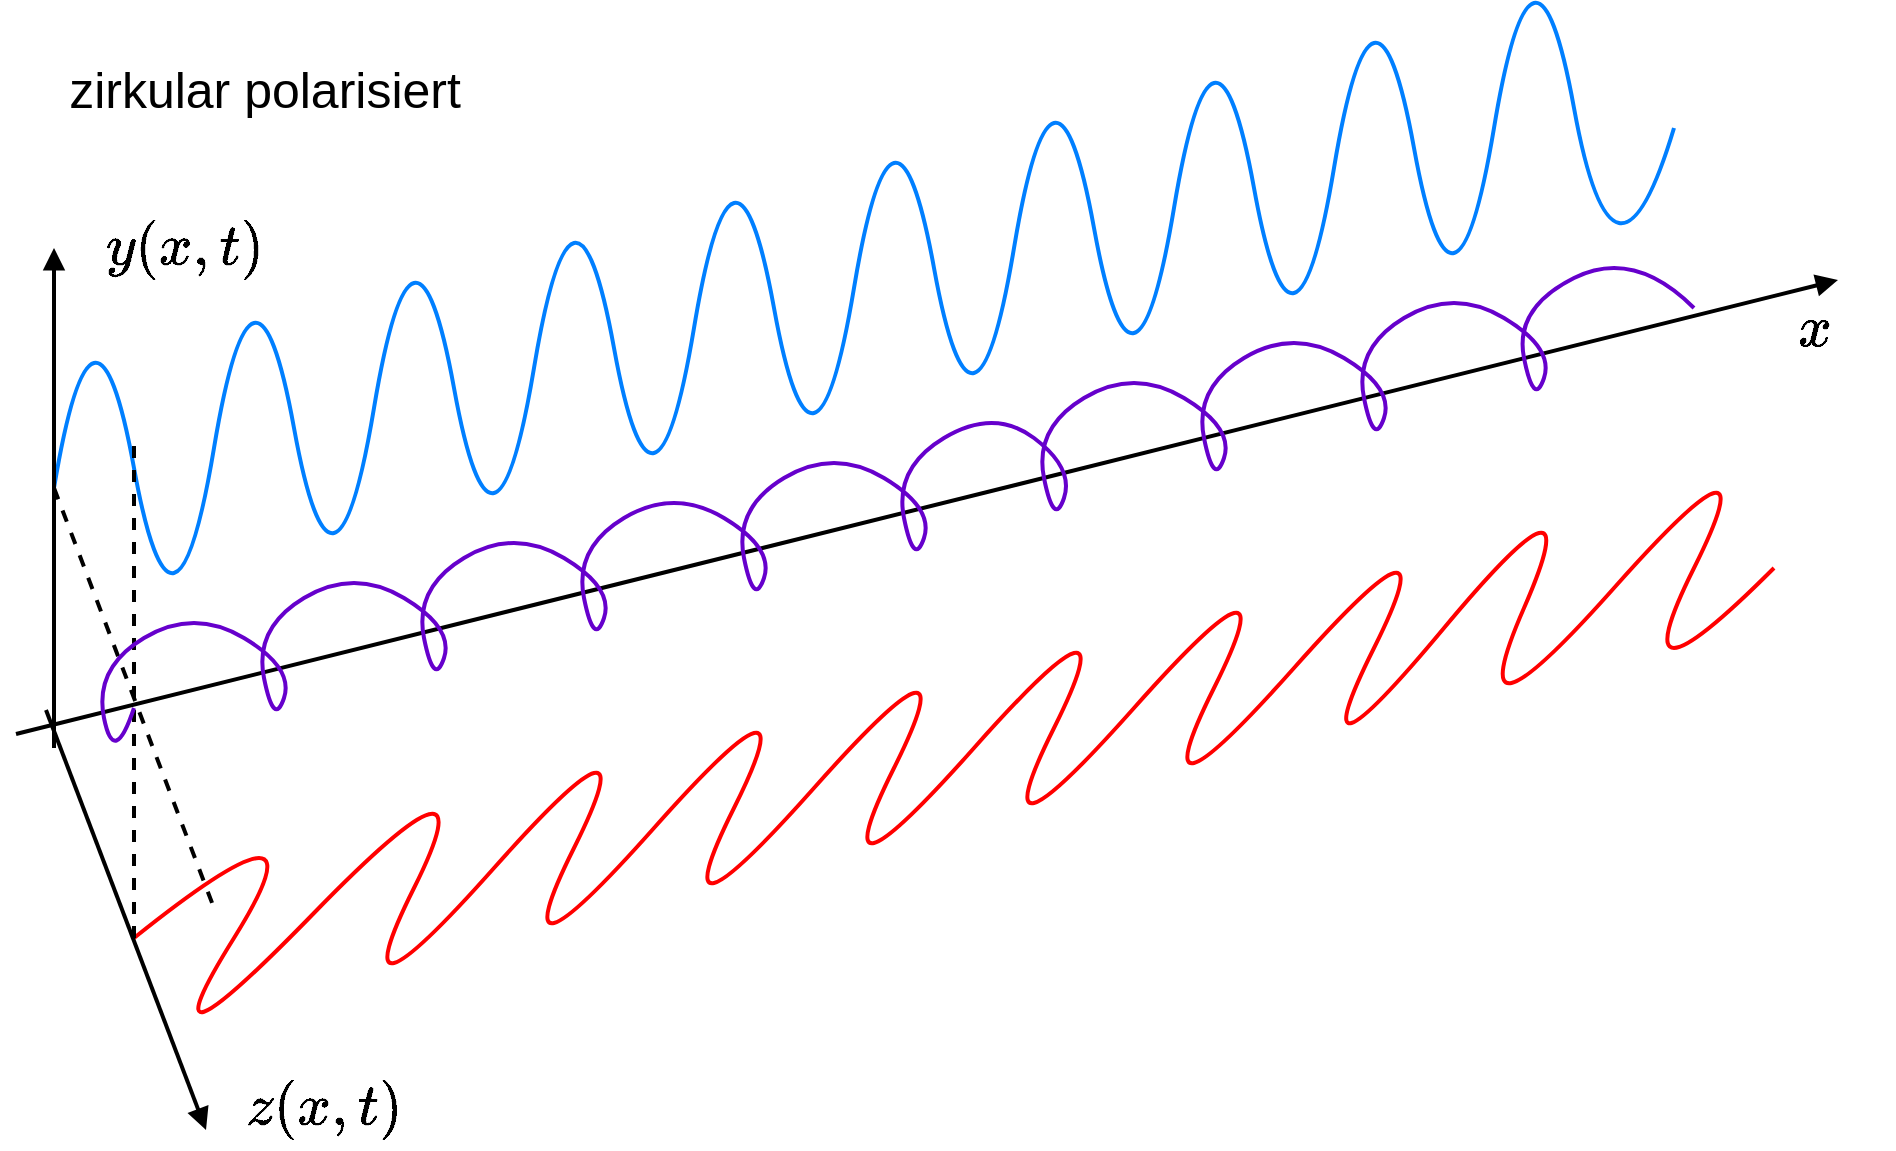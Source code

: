 <mxfile version="17.2.4" type="device"><diagram id="gEl0I1ywgE_fLDu3beTR" name="Seite-1"><mxGraphModel dx="1018" dy="676" grid="1" gridSize="10" guides="1" tooltips="1" connect="1" arrows="1" fold="1" page="1" pageScale="1" pageWidth="827" pageHeight="1169" math="1" shadow="0"><root><mxCell id="0"/><mxCell id="1" parent="0"/><mxCell id="3uDSMkVyN3cEj54IpJ0F-1" value="" style="endArrow=block;html=1;rounded=0;strokeWidth=2;startArrow=none;startFill=0;endFill=1;entryX=0.65;entryY=-0.1;entryDx=0;entryDy=0;entryPerimeter=0;" edge="1" parent="1" target="3uDSMkVyN3cEj54IpJ0F-5"><mxGeometry width="50" height="50" relative="1" as="geometry"><mxPoint x="31" y="483" as="sourcePoint"/><mxPoint x="940" y="260" as="targetPoint"/></mxGeometry></mxCell><mxCell id="3uDSMkVyN3cEj54IpJ0F-2" value="" style="endArrow=none;html=1;strokeWidth=2;strokeColor=#007FFF;curved=1;" edge="1" parent="1"><mxGeometry width="50" height="50" relative="1" as="geometry"><mxPoint x="50" y="360" as="sourcePoint"/><mxPoint x="860" y="180" as="targetPoint"/><Array as="points"><mxPoint x="70" y="240"/><mxPoint x="110" y="460"/><mxPoint x="150" y="220"/><mxPoint x="190" y="440"/><mxPoint x="230" y="200"/><mxPoint x="270" y="420"/><mxPoint x="310" y="180"/><mxPoint x="350" y="400"/><mxPoint x="390" y="160"/><mxPoint x="430" y="380"/><mxPoint x="470" y="140"/><mxPoint x="510" y="360"/><mxPoint x="550" y="120"/><mxPoint x="590" y="340"/><mxPoint x="630" y="100"/><mxPoint x="670" y="320"/><mxPoint x="710" y="80"/><mxPoint x="750" y="300"/><mxPoint x="790" y="60"/><mxPoint x="830" y="280"/></Array></mxGeometry></mxCell><mxCell id="3uDSMkVyN3cEj54IpJ0F-3" value="" style="endArrow=none;html=1;strokeColor=#FF0000;strokeWidth=2;curved=1;" edge="1" parent="1"><mxGeometry width="50" height="50" relative="1" as="geometry"><mxPoint x="90" y="585" as="sourcePoint"/><mxPoint x="910" y="400" as="targetPoint"/><Array as="points"><mxPoint x="190" y="505"/><mxPoint x="90" y="665"/><mxPoint x="270" y="480"/><mxPoint x="190" y="640"/><mxPoint x="350" y="460"/><mxPoint x="270" y="620"/><mxPoint x="430" y="440"/><mxPoint x="350" y="600"/><mxPoint x="510" y="420"/><mxPoint x="430" y="580"/><mxPoint x="590" y="400"/><mxPoint x="510" y="560"/><mxPoint x="670" y="380"/><mxPoint x="590" y="540"/><mxPoint x="750" y="360"/><mxPoint x="670" y="520"/><mxPoint x="820" y="340"/><mxPoint x="750" y="500"/><mxPoint x="910" y="320"/><mxPoint x="830" y="480"/></Array></mxGeometry></mxCell><mxCell id="3uDSMkVyN3cEj54IpJ0F-4" value="" style="endArrow=block;html=1;rounded=0;strokeWidth=2;startArrow=none;startFill=0;endFill=1;" edge="1" parent="1"><mxGeometry width="50" height="50" relative="1" as="geometry"><mxPoint x="50" y="490" as="sourcePoint"/><mxPoint x="50" y="240" as="targetPoint"/></mxGeometry></mxCell><mxCell id="3uDSMkVyN3cEj54IpJ0F-5" value="$$x$$" style="text;html=1;resizable=0;autosize=1;align=center;verticalAlign=middle;points=[];fillColor=none;strokeColor=none;rounded=0;fontSize=25;" vertex="1" parent="1"><mxGeometry x="890" y="260" width="80" height="40" as="geometry"/></mxCell><mxCell id="3uDSMkVyN3cEj54IpJ0F-6" value="$$y(x,t)$$" style="text;html=1;resizable=0;autosize=1;align=center;verticalAlign=middle;points=[];fillColor=none;strokeColor=none;rounded=0;fontSize=25;" vertex="1" parent="1"><mxGeometry x="50" y="220" width="130" height="40" as="geometry"/></mxCell><mxCell id="3uDSMkVyN3cEj54IpJ0F-19" value="zirkular polarisiert" style="text;html=1;resizable=0;autosize=1;align=center;verticalAlign=middle;points=[];fillColor=none;strokeColor=none;rounded=0;fontSize=25;" vertex="1" parent="1"><mxGeometry x="50" y="140" width="210" height="40" as="geometry"/></mxCell><mxCell id="3uDSMkVyN3cEj54IpJ0F-21" value="" style="endArrow=block;html=1;rounded=0;strokeWidth=2;startArrow=none;startFill=0;endFill=1;" edge="1" parent="1"><mxGeometry width="50" height="50" relative="1" as="geometry"><mxPoint x="46" y="471" as="sourcePoint"/><mxPoint x="126" y="681" as="targetPoint"/></mxGeometry></mxCell><mxCell id="3uDSMkVyN3cEj54IpJ0F-22" value="$$z(x,t)$$" style="text;html=1;resizable=0;autosize=1;align=center;verticalAlign=middle;points=[];fillColor=none;strokeColor=none;rounded=0;fontSize=25;" vertex="1" parent="1"><mxGeometry x="120" y="650" width="130" height="40" as="geometry"/></mxCell><mxCell id="3uDSMkVyN3cEj54IpJ0F-23" value="" style="endArrow=none;html=1;rounded=0;strokeWidth=2;startArrow=none;startFill=0;endFill=0;dashed=1;" edge="1" parent="1"><mxGeometry width="50" height="50" relative="1" as="geometry"><mxPoint x="50" y="360" as="sourcePoint"/><mxPoint x="130" y="570" as="targetPoint"/></mxGeometry></mxCell><mxCell id="3uDSMkVyN3cEj54IpJ0F-24" value="" style="endArrow=none;html=1;rounded=0;strokeWidth=2;startArrow=none;startFill=0;endFill=0;dashed=1;" edge="1" parent="1"><mxGeometry width="50" height="50" relative="1" as="geometry"><mxPoint x="90" y="585" as="sourcePoint"/><mxPoint x="90" y="335" as="targetPoint"/></mxGeometry></mxCell><mxCell id="3uDSMkVyN3cEj54IpJ0F-25" value="" style="endArrow=none;html=1;fontSize=25;strokeColor=#6600CC;strokeWidth=2;curved=1;" edge="1" parent="1"><mxGeometry width="50" height="50" relative="1" as="geometry"><mxPoint x="90" y="470" as="sourcePoint"/><mxPoint x="870" y="270" as="targetPoint"/><Array as="points"><mxPoint x="80" y="500"/><mxPoint x="70" y="450"/><mxPoint x="120" y="420"/><mxPoint x="170" y="450"/><mxPoint x="160" y="480"/><mxPoint x="150" y="430"/><mxPoint x="200" y="400"/><mxPoint x="250" y="430"/><mxPoint x="240" y="460"/><mxPoint x="230" y="410"/><mxPoint x="280" y="380"/><mxPoint x="330" y="410"/><mxPoint x="320" y="440"/><mxPoint x="310" y="390"/><mxPoint x="360" y="360"/><mxPoint x="410" y="390"/><mxPoint x="400" y="420"/><mxPoint x="390" y="370"/><mxPoint x="440" y="340"/><mxPoint x="490" y="370"/><mxPoint x="480" y="400"/><mxPoint x="470" y="350"/><mxPoint x="520" y="320"/><mxPoint x="560" y="350"/><mxPoint x="550" y="380"/><mxPoint x="540" y="330"/><mxPoint x="590" y="300"/><mxPoint x="640" y="330"/><mxPoint x="630" y="360"/><mxPoint x="620" y="310"/><mxPoint x="670" y="280"/><mxPoint x="720" y="310"/><mxPoint x="710" y="340"/><mxPoint x="700" y="290"/><mxPoint x="750" y="260"/><mxPoint x="800" y="290"/><mxPoint x="790" y="320"/><mxPoint x="780" y="270"/><mxPoint x="840" y="240"/></Array></mxGeometry></mxCell></root></mxGraphModel></diagram></mxfile>